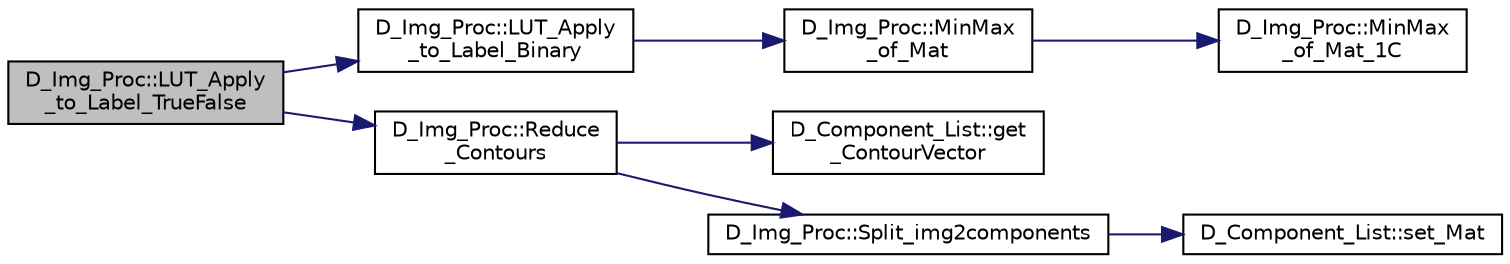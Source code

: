 digraph "D_Img_Proc::LUT_Apply_to_Label_TrueFalse"
{
 // LATEX_PDF_SIZE
  edge [fontname="Helvetica",fontsize="10",labelfontname="Helvetica",labelfontsize="10"];
  node [fontname="Helvetica",fontsize="10",shape=record];
  rankdir="LR";
  Node1 [label="D_Img_Proc::LUT_Apply\l_to_Label_TrueFalse",height=0.2,width=0.4,color="black", fillcolor="grey75", style="filled", fontcolor="black",tooltip=" "];
  Node1 -> Node2 [color="midnightblue",fontsize="10",style="solid"];
  Node2 [label="D_Img_Proc::LUT_Apply\l_to_Label_Binary",height=0.2,width=0.4,color="black", fillcolor="white", style="filled",URL="$class_d___img___proc.html#aa04ebfcb4c2eb7f90098e2b2781618a8",tooltip=" "];
  Node2 -> Node3 [color="midnightblue",fontsize="10",style="solid"];
  Node3 [label="D_Img_Proc::MinMax\l_of_Mat",height=0.2,width=0.4,color="black", fillcolor="white", style="filled",URL="$class_d___img___proc.html#a610c8b5d541644948c3267fedcda5cb7",tooltip=" "];
  Node3 -> Node4 [color="midnightblue",fontsize="10",style="solid"];
  Node4 [label="D_Img_Proc::MinMax\l_of_Mat_1C",height=0.2,width=0.4,color="black", fillcolor="white", style="filled",URL="$class_d___img___proc.html#ab630a1029be7b20ea6edf45332e733fd",tooltip=" "];
  Node1 -> Node5 [color="midnightblue",fontsize="10",style="solid"];
  Node5 [label="D_Img_Proc::Reduce\l_Contours",height=0.2,width=0.4,color="black", fillcolor="white", style="filled",URL="$class_d___img___proc.html#ac5db9e6cf7c16dc90528fb64b6cd2ae8",tooltip=" "];
  Node5 -> Node6 [color="midnightblue",fontsize="10",style="solid"];
  Node6 [label="D_Component_List::get\l_ContourVector",height=0.2,width=0.4,color="black", fillcolor="white", style="filled",URL="$class_d___component___list.html#a541be355088e7cdfd90a372e2416bfa4",tooltip=" "];
  Node5 -> Node7 [color="midnightblue",fontsize="10",style="solid"];
  Node7 [label="D_Img_Proc::Split_img2components",height=0.2,width=0.4,color="black", fillcolor="white", style="filled",URL="$class_d___img___proc.html#ae2606655a71bcd100502a245cfa06654",tooltip=" "];
  Node7 -> Node8 [color="midnightblue",fontsize="10",style="solid"];
  Node8 [label="D_Component_List::set_Mat",height=0.2,width=0.4,color="black", fillcolor="white", style="filled",URL="$class_d___component___list.html#ae6c31cc0df881423def2950e72306c29",tooltip=" "];
}

